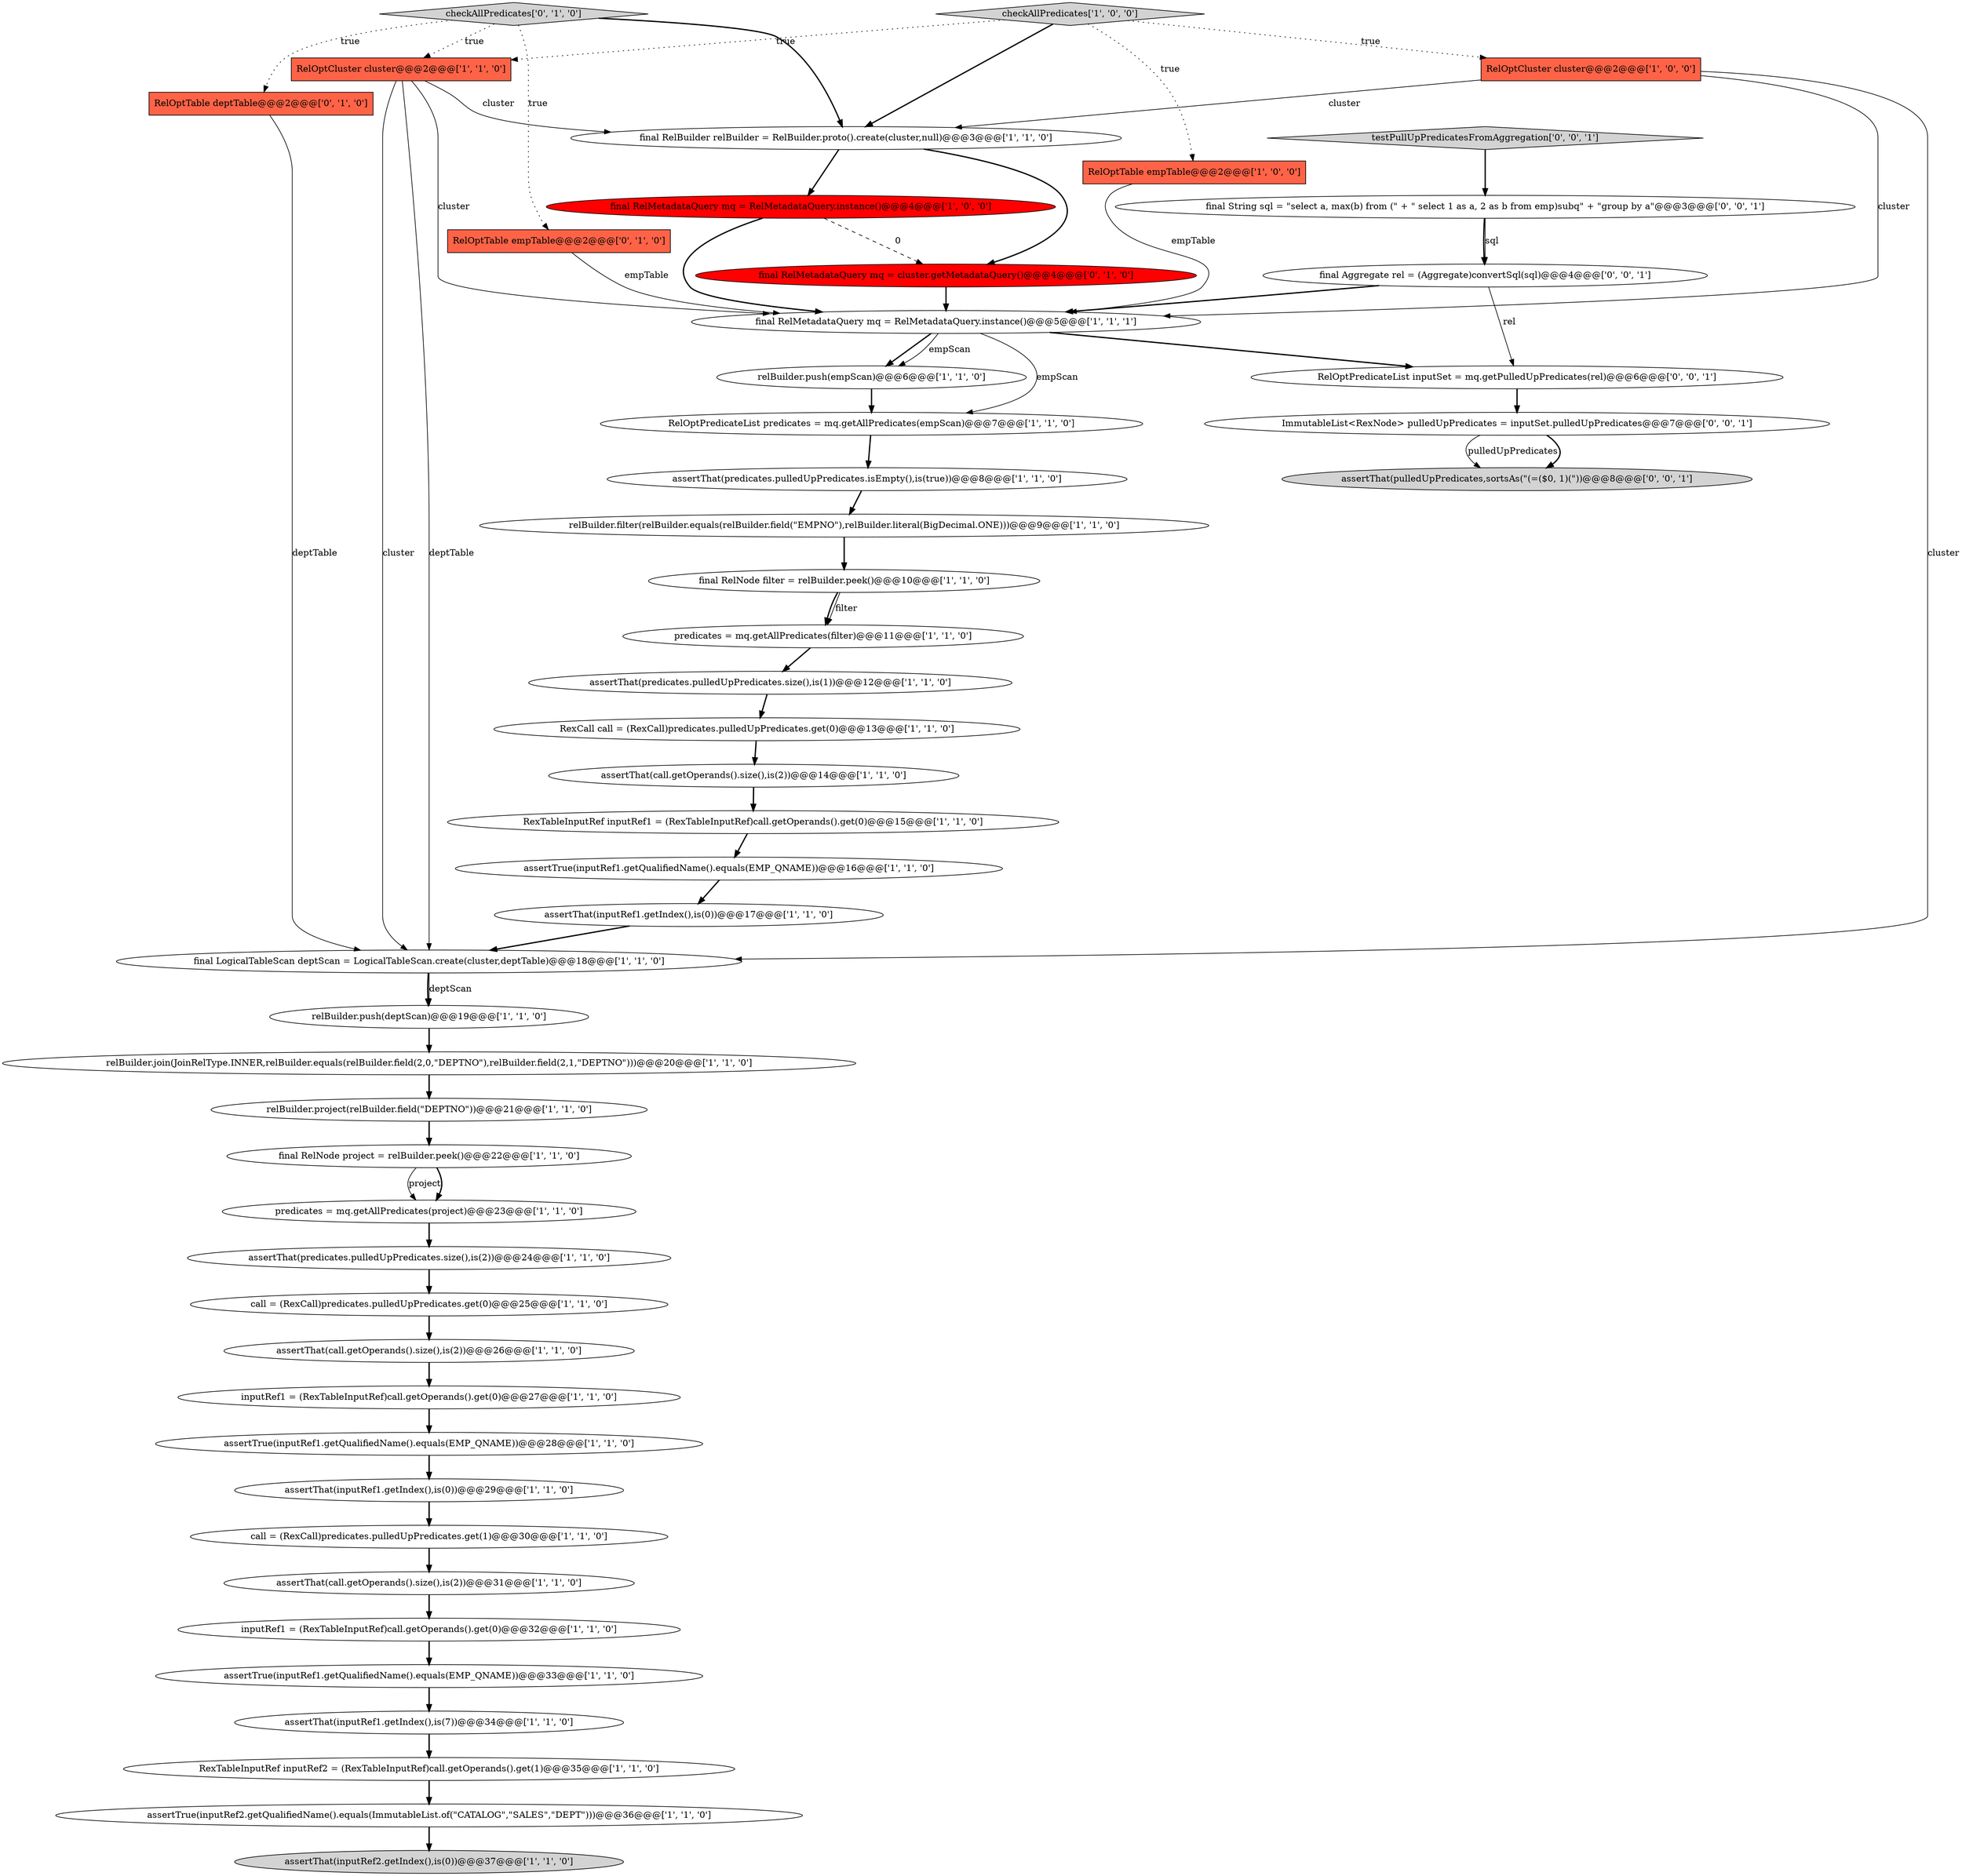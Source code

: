 digraph {
16 [style = filled, label = "call = (RexCall)predicates.pulledUpPredicates.get(1)@@@30@@@['1', '1', '0']", fillcolor = white, shape = ellipse image = "AAA0AAABBB1BBB"];
41 [style = filled, label = "final RelMetadataQuery mq = cluster.getMetadataQuery()@@@4@@@['0', '1', '0']", fillcolor = red, shape = ellipse image = "AAA1AAABBB2BBB"];
13 [style = filled, label = "RexCall call = (RexCall)predicates.pulledUpPredicates.get(0)@@@13@@@['1', '1', '0']", fillcolor = white, shape = ellipse image = "AAA0AAABBB1BBB"];
43 [style = filled, label = "RelOptPredicateList inputSet = mq.getPulledUpPredicates(rel)@@@6@@@['0', '0', '1']", fillcolor = white, shape = ellipse image = "AAA0AAABBB3BBB"];
31 [style = filled, label = "assertThat(inputRef2.getIndex(),is(0))@@@37@@@['1', '1', '0']", fillcolor = lightgray, shape = ellipse image = "AAA0AAABBB1BBB"];
35 [style = filled, label = "final RelNode project = relBuilder.peek()@@@22@@@['1', '1', '0']", fillcolor = white, shape = ellipse image = "AAA0AAABBB1BBB"];
48 [style = filled, label = "ImmutableList<RexNode> pulledUpPredicates = inputSet.pulledUpPredicates@@@7@@@['0', '0', '1']", fillcolor = white, shape = ellipse image = "AAA0AAABBB3BBB"];
2 [style = filled, label = "relBuilder.push(deptScan)@@@19@@@['1', '1', '0']", fillcolor = white, shape = ellipse image = "AAA0AAABBB1BBB"];
0 [style = filled, label = "final RelMetadataQuery mq = RelMetadataQuery.instance()@@@5@@@['1', '1', '1']", fillcolor = white, shape = ellipse image = "AAA0AAABBB1BBB"];
28 [style = filled, label = "inputRef1 = (RexTableInputRef)call.getOperands().get(0)@@@32@@@['1', '1', '0']", fillcolor = white, shape = ellipse image = "AAA0AAABBB1BBB"];
14 [style = filled, label = "relBuilder.join(JoinRelType.INNER,relBuilder.equals(relBuilder.field(2,0,\"DEPTNO\"),relBuilder.field(2,1,\"DEPTNO\")))@@@20@@@['1', '1', '0']", fillcolor = white, shape = ellipse image = "AAA0AAABBB1BBB"];
3 [style = filled, label = "assertTrue(inputRef2.getQualifiedName().equals(ImmutableList.of(\"CATALOG\",\"SALES\",\"DEPT\")))@@@36@@@['1', '1', '0']", fillcolor = white, shape = ellipse image = "AAA0AAABBB1BBB"];
47 [style = filled, label = "assertThat(pulledUpPredicates,sortsAs(\"(=($0, 1)(\"))@@@8@@@['0', '0', '1']", fillcolor = lightgray, shape = ellipse image = "AAA0AAABBB3BBB"];
30 [style = filled, label = "inputRef1 = (RexTableInputRef)call.getOperands().get(0)@@@27@@@['1', '1', '0']", fillcolor = white, shape = ellipse image = "AAA0AAABBB1BBB"];
10 [style = filled, label = "assertThat(inputRef1.getIndex(),is(0))@@@29@@@['1', '1', '0']", fillcolor = white, shape = ellipse image = "AAA0AAABBB1BBB"];
29 [style = filled, label = "assertThat(inputRef1.getIndex(),is(7))@@@34@@@['1', '1', '0']", fillcolor = white, shape = ellipse image = "AAA0AAABBB1BBB"];
40 [style = filled, label = "RelOptTable deptTable@@@2@@@['0', '1', '0']", fillcolor = tomato, shape = box image = "AAA0AAABBB2BBB"];
44 [style = filled, label = "final Aggregate rel = (Aggregate)convertSql(sql)@@@4@@@['0', '0', '1']", fillcolor = white, shape = ellipse image = "AAA0AAABBB3BBB"];
6 [style = filled, label = "call = (RexCall)predicates.pulledUpPredicates.get(0)@@@25@@@['1', '1', '0']", fillcolor = white, shape = ellipse image = "AAA0AAABBB1BBB"];
33 [style = filled, label = "final RelBuilder relBuilder = RelBuilder.proto().create(cluster,null)@@@3@@@['1', '1', '0']", fillcolor = white, shape = ellipse image = "AAA0AAABBB1BBB"];
11 [style = filled, label = "assertThat(call.getOperands().size(),is(2))@@@14@@@['1', '1', '0']", fillcolor = white, shape = ellipse image = "AAA0AAABBB1BBB"];
18 [style = filled, label = "final LogicalTableScan deptScan = LogicalTableScan.create(cluster,deptTable)@@@18@@@['1', '1', '0']", fillcolor = white, shape = ellipse image = "AAA0AAABBB1BBB"];
7 [style = filled, label = "RexTableInputRef inputRef1 = (RexTableInputRef)call.getOperands().get(0)@@@15@@@['1', '1', '0']", fillcolor = white, shape = ellipse image = "AAA0AAABBB1BBB"];
36 [style = filled, label = "RelOptCluster cluster@@@2@@@['1', '1', '0']", fillcolor = tomato, shape = box image = "AAA0AAABBB1BBB"];
42 [style = filled, label = "checkAllPredicates['0', '1', '0']", fillcolor = lightgray, shape = diamond image = "AAA0AAABBB2BBB"];
38 [style = filled, label = "assertThat(predicates.pulledUpPredicates.size(),is(1))@@@12@@@['1', '1', '0']", fillcolor = white, shape = ellipse image = "AAA0AAABBB1BBB"];
39 [style = filled, label = "RelOptTable empTable@@@2@@@['0', '1', '0']", fillcolor = tomato, shape = box image = "AAA0AAABBB2BBB"];
45 [style = filled, label = "testPullUpPredicatesFromAggregation['0', '0', '1']", fillcolor = lightgray, shape = diamond image = "AAA0AAABBB3BBB"];
25 [style = filled, label = "assertThat(inputRef1.getIndex(),is(0))@@@17@@@['1', '1', '0']", fillcolor = white, shape = ellipse image = "AAA0AAABBB1BBB"];
12 [style = filled, label = "relBuilder.project(relBuilder.field(\"DEPTNO\"))@@@21@@@['1', '1', '0']", fillcolor = white, shape = ellipse image = "AAA0AAABBB1BBB"];
46 [style = filled, label = "final String sql = \"select a, max(b) from (\" + \" select 1 as a, 2 as b from emp)subq\" + \"group by a\"@@@3@@@['0', '0', '1']", fillcolor = white, shape = ellipse image = "AAA0AAABBB3BBB"];
4 [style = filled, label = "checkAllPredicates['1', '0', '0']", fillcolor = lightgray, shape = diamond image = "AAA0AAABBB1BBB"];
9 [style = filled, label = "final RelNode filter = relBuilder.peek()@@@10@@@['1', '1', '0']", fillcolor = white, shape = ellipse image = "AAA0AAABBB1BBB"];
37 [style = filled, label = "predicates = mq.getAllPredicates(project)@@@23@@@['1', '1', '0']", fillcolor = white, shape = ellipse image = "AAA0AAABBB1BBB"];
5 [style = filled, label = "assertThat(predicates.pulledUpPredicates.isEmpty(),is(true))@@@8@@@['1', '1', '0']", fillcolor = white, shape = ellipse image = "AAA0AAABBB1BBB"];
20 [style = filled, label = "RelOptCluster cluster@@@2@@@['1', '0', '0']", fillcolor = tomato, shape = box image = "AAA0AAABBB1BBB"];
19 [style = filled, label = "assertTrue(inputRef1.getQualifiedName().equals(EMP_QNAME))@@@33@@@['1', '1', '0']", fillcolor = white, shape = ellipse image = "AAA0AAABBB1BBB"];
22 [style = filled, label = "relBuilder.filter(relBuilder.equals(relBuilder.field(\"EMPNO\"),relBuilder.literal(BigDecimal.ONE)))@@@9@@@['1', '1', '0']", fillcolor = white, shape = ellipse image = "AAA0AAABBB1BBB"];
27 [style = filled, label = "assertTrue(inputRef1.getQualifiedName().equals(EMP_QNAME))@@@28@@@['1', '1', '0']", fillcolor = white, shape = ellipse image = "AAA0AAABBB1BBB"];
23 [style = filled, label = "predicates = mq.getAllPredicates(filter)@@@11@@@['1', '1', '0']", fillcolor = white, shape = ellipse image = "AAA0AAABBB1BBB"];
8 [style = filled, label = "RexTableInputRef inputRef2 = (RexTableInputRef)call.getOperands().get(1)@@@35@@@['1', '1', '0']", fillcolor = white, shape = ellipse image = "AAA0AAABBB1BBB"];
15 [style = filled, label = "assertThat(predicates.pulledUpPredicates.size(),is(2))@@@24@@@['1', '1', '0']", fillcolor = white, shape = ellipse image = "AAA0AAABBB1BBB"];
32 [style = filled, label = "RelOptPredicateList predicates = mq.getAllPredicates(empScan)@@@7@@@['1', '1', '0']", fillcolor = white, shape = ellipse image = "AAA0AAABBB1BBB"];
34 [style = filled, label = "relBuilder.push(empScan)@@@6@@@['1', '1', '0']", fillcolor = white, shape = ellipse image = "AAA0AAABBB1BBB"];
24 [style = filled, label = "assertTrue(inputRef1.getQualifiedName().equals(EMP_QNAME))@@@16@@@['1', '1', '0']", fillcolor = white, shape = ellipse image = "AAA0AAABBB1BBB"];
17 [style = filled, label = "assertThat(call.getOperands().size(),is(2))@@@31@@@['1', '1', '0']", fillcolor = white, shape = ellipse image = "AAA0AAABBB1BBB"];
21 [style = filled, label = "assertThat(call.getOperands().size(),is(2))@@@26@@@['1', '1', '0']", fillcolor = white, shape = ellipse image = "AAA0AAABBB1BBB"];
26 [style = filled, label = "RelOptTable empTable@@@2@@@['1', '0', '0']", fillcolor = tomato, shape = box image = "AAA0AAABBB1BBB"];
1 [style = filled, label = "final RelMetadataQuery mq = RelMetadataQuery.instance()@@@4@@@['1', '0', '0']", fillcolor = red, shape = ellipse image = "AAA1AAABBB1BBB"];
46->44 [style = bold, label=""];
42->39 [style = dotted, label="true"];
32->5 [style = bold, label=""];
20->33 [style = solid, label="cluster"];
29->8 [style = bold, label=""];
41->0 [style = bold, label=""];
48->47 [style = solid, label="pulledUpPredicates"];
36->18 [style = solid, label="cluster"];
3->31 [style = bold, label=""];
6->21 [style = bold, label=""];
19->29 [style = bold, label=""];
0->43 [style = bold, label=""];
22->9 [style = bold, label=""];
30->27 [style = bold, label=""];
8->3 [style = bold, label=""];
25->18 [style = bold, label=""];
43->48 [style = bold, label=""];
4->20 [style = dotted, label="true"];
42->36 [style = dotted, label="true"];
42->33 [style = bold, label=""];
33->41 [style = bold, label=""];
15->6 [style = bold, label=""];
33->1 [style = bold, label=""];
37->15 [style = bold, label=""];
1->0 [style = bold, label=""];
12->35 [style = bold, label=""];
21->30 [style = bold, label=""];
16->17 [style = bold, label=""];
18->2 [style = bold, label=""];
4->33 [style = bold, label=""];
1->41 [style = dashed, label="0"];
46->44 [style = solid, label="sql"];
42->40 [style = dotted, label="true"];
20->0 [style = solid, label="cluster"];
13->11 [style = bold, label=""];
35->37 [style = solid, label="project"];
0->32 [style = solid, label="empScan"];
36->0 [style = solid, label="cluster"];
9->23 [style = bold, label=""];
0->34 [style = bold, label=""];
36->33 [style = solid, label="cluster"];
18->2 [style = solid, label="deptScan"];
7->24 [style = bold, label=""];
17->28 [style = bold, label=""];
26->0 [style = solid, label="empTable"];
20->18 [style = solid, label="cluster"];
10->16 [style = bold, label=""];
40->18 [style = solid, label="deptTable"];
35->37 [style = bold, label=""];
48->47 [style = bold, label=""];
24->25 [style = bold, label=""];
39->0 [style = solid, label="empTable"];
14->12 [style = bold, label=""];
23->38 [style = bold, label=""];
2->14 [style = bold, label=""];
27->10 [style = bold, label=""];
28->19 [style = bold, label=""];
9->23 [style = solid, label="filter"];
36->18 [style = solid, label="deptTable"];
34->32 [style = bold, label=""];
4->36 [style = dotted, label="true"];
0->34 [style = solid, label="empScan"];
45->46 [style = bold, label=""];
38->13 [style = bold, label=""];
5->22 [style = bold, label=""];
44->43 [style = solid, label="rel"];
11->7 [style = bold, label=""];
4->26 [style = dotted, label="true"];
44->0 [style = bold, label=""];
}
